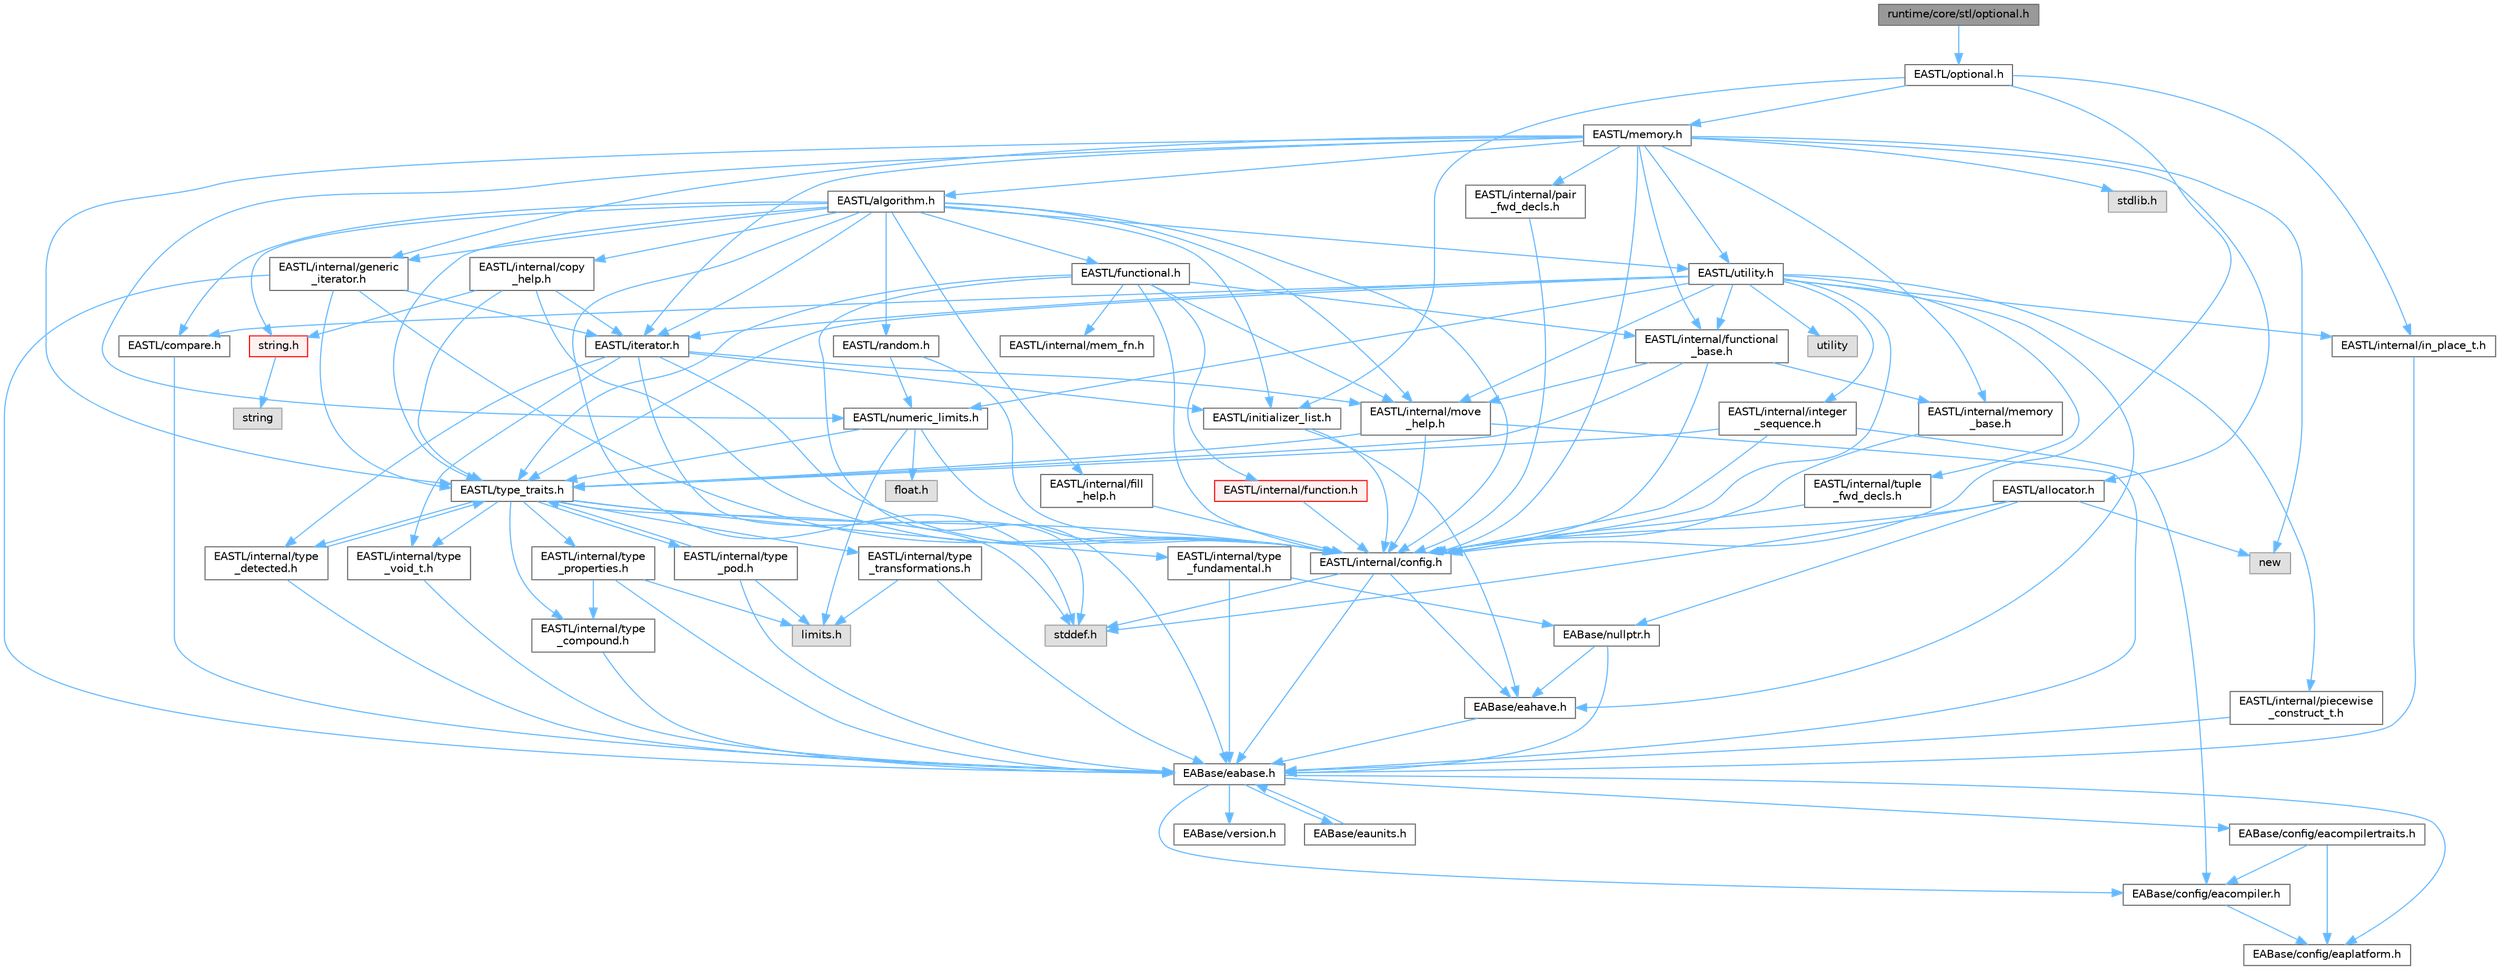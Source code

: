 digraph "runtime/core/stl/optional.h"
{
 // LATEX_PDF_SIZE
  bgcolor="transparent";
  edge [fontname=Helvetica,fontsize=10,labelfontname=Helvetica,labelfontsize=10];
  node [fontname=Helvetica,fontsize=10,shape=box,height=0.2,width=0.4];
  Node1 [id="Node000001",label="runtime/core/stl/optional.h",height=0.2,width=0.4,color="gray40", fillcolor="grey60", style="filled", fontcolor="black",tooltip=" "];
  Node1 -> Node2 [id="edge1_Node000001_Node000002",color="steelblue1",style="solid",tooltip=" "];
  Node2 [id="Node000002",label="EASTL/optional.h",height=0.2,width=0.4,color="grey40", fillcolor="white", style="filled",URL="$_e_a_s_t_l_2include_2_e_a_s_t_l_2optional_8h.html",tooltip=" "];
  Node2 -> Node3 [id="edge2_Node000002_Node000003",color="steelblue1",style="solid",tooltip=" "];
  Node3 [id="Node000003",label="EASTL/internal/config.h",height=0.2,width=0.4,color="grey40", fillcolor="white", style="filled",URL="$config_8h.html",tooltip=" "];
  Node3 -> Node4 [id="edge3_Node000003_Node000004",color="steelblue1",style="solid",tooltip=" "];
  Node4 [id="Node000004",label="EABase/eabase.h",height=0.2,width=0.4,color="grey40", fillcolor="white", style="filled",URL="$eabase_8h.html",tooltip=" "];
  Node4 -> Node5 [id="edge4_Node000004_Node000005",color="steelblue1",style="solid",tooltip=" "];
  Node5 [id="Node000005",label="EABase/config/eacompiler.h",height=0.2,width=0.4,color="grey40", fillcolor="white", style="filled",URL="$eacompiler_8h.html",tooltip=" "];
  Node5 -> Node6 [id="edge5_Node000005_Node000006",color="steelblue1",style="solid",tooltip=" "];
  Node6 [id="Node000006",label="EABase/config/eaplatform.h",height=0.2,width=0.4,color="grey40", fillcolor="white", style="filled",URL="$eaplatform_8h.html",tooltip=" "];
  Node4 -> Node7 [id="edge6_Node000004_Node000007",color="steelblue1",style="solid",tooltip=" "];
  Node7 [id="Node000007",label="EABase/config/eacompilertraits.h",height=0.2,width=0.4,color="grey40", fillcolor="white", style="filled",URL="$eacompilertraits_8h.html",tooltip=" "];
  Node7 -> Node6 [id="edge7_Node000007_Node000006",color="steelblue1",style="solid",tooltip=" "];
  Node7 -> Node5 [id="edge8_Node000007_Node000005",color="steelblue1",style="solid",tooltip=" "];
  Node4 -> Node6 [id="edge9_Node000004_Node000006",color="steelblue1",style="solid",tooltip=" "];
  Node4 -> Node8 [id="edge10_Node000004_Node000008",color="steelblue1",style="solid",tooltip=" "];
  Node8 [id="Node000008",label="EABase/version.h",height=0.2,width=0.4,color="grey40", fillcolor="white", style="filled",URL="$_e_a_s_t_l_2packages_2_e_a_base_2include_2_common_2_e_a_base_2version_8h.html",tooltip=" "];
  Node4 -> Node9 [id="edge11_Node000004_Node000009",color="steelblue1",style="solid",tooltip=" "];
  Node9 [id="Node000009",label="EABase/eaunits.h",height=0.2,width=0.4,color="grey40", fillcolor="white", style="filled",URL="$eaunits_8h.html",tooltip=" "];
  Node9 -> Node4 [id="edge12_Node000009_Node000004",color="steelblue1",style="solid",tooltip=" "];
  Node3 -> Node10 [id="edge13_Node000003_Node000010",color="steelblue1",style="solid",tooltip=" "];
  Node10 [id="Node000010",label="EABase/eahave.h",height=0.2,width=0.4,color="grey40", fillcolor="white", style="filled",URL="$eahave_8h.html",tooltip=" "];
  Node10 -> Node4 [id="edge14_Node000010_Node000004",color="steelblue1",style="solid",tooltip=" "];
  Node3 -> Node11 [id="edge15_Node000003_Node000011",color="steelblue1",style="solid",tooltip=" "];
  Node11 [id="Node000011",label="stddef.h",height=0.2,width=0.4,color="grey60", fillcolor="#E0E0E0", style="filled",tooltip=" "];
  Node2 -> Node12 [id="edge16_Node000002_Node000012",color="steelblue1",style="solid",tooltip=" "];
  Node12 [id="Node000012",label="EASTL/initializer_list.h",height=0.2,width=0.4,color="grey40", fillcolor="white", style="filled",URL="$initializer__list_8h.html",tooltip=" "];
  Node12 -> Node3 [id="edge17_Node000012_Node000003",color="steelblue1",style="solid",tooltip=" "];
  Node12 -> Node10 [id="edge18_Node000012_Node000010",color="steelblue1",style="solid",tooltip=" "];
  Node2 -> Node13 [id="edge19_Node000002_Node000013",color="steelblue1",style="solid",tooltip=" "];
  Node13 [id="Node000013",label="EASTL/memory.h",height=0.2,width=0.4,color="grey40", fillcolor="white", style="filled",URL="$_e_a_s_t_l_2include_2_e_a_s_t_l_2memory_8h.html",tooltip=" "];
  Node13 -> Node3 [id="edge20_Node000013_Node000003",color="steelblue1",style="solid",tooltip=" "];
  Node13 -> Node14 [id="edge21_Node000013_Node000014",color="steelblue1",style="solid",tooltip=" "];
  Node14 [id="Node000014",label="EASTL/internal/memory\l_base.h",height=0.2,width=0.4,color="grey40", fillcolor="white", style="filled",URL="$memory__base_8h.html",tooltip=" "];
  Node14 -> Node3 [id="edge22_Node000014_Node000003",color="steelblue1",style="solid",tooltip=" "];
  Node13 -> Node15 [id="edge23_Node000013_Node000015",color="steelblue1",style="solid",tooltip=" "];
  Node15 [id="Node000015",label="EASTL/internal/generic\l_iterator.h",height=0.2,width=0.4,color="grey40", fillcolor="white", style="filled",URL="$generic__iterator_8h.html",tooltip=" "];
  Node15 -> Node4 [id="edge24_Node000015_Node000004",color="steelblue1",style="solid",tooltip=" "];
  Node15 -> Node3 [id="edge25_Node000015_Node000003",color="steelblue1",style="solid",tooltip=" "];
  Node15 -> Node16 [id="edge26_Node000015_Node000016",color="steelblue1",style="solid",tooltip=" "];
  Node16 [id="Node000016",label="EASTL/iterator.h",height=0.2,width=0.4,color="grey40", fillcolor="white", style="filled",URL="$_e_a_s_t_l_2include_2_e_a_s_t_l_2iterator_8h.html",tooltip=" "];
  Node16 -> Node3 [id="edge27_Node000016_Node000003",color="steelblue1",style="solid",tooltip=" "];
  Node16 -> Node17 [id="edge28_Node000016_Node000017",color="steelblue1",style="solid",tooltip=" "];
  Node17 [id="Node000017",label="EASTL/internal/move\l_help.h",height=0.2,width=0.4,color="grey40", fillcolor="white", style="filled",URL="$move__help_8h.html",tooltip=" "];
  Node17 -> Node4 [id="edge29_Node000017_Node000004",color="steelblue1",style="solid",tooltip=" "];
  Node17 -> Node3 [id="edge30_Node000017_Node000003",color="steelblue1",style="solid",tooltip=" "];
  Node17 -> Node18 [id="edge31_Node000017_Node000018",color="steelblue1",style="solid",tooltip=" "];
  Node18 [id="Node000018",label="EASTL/type_traits.h",height=0.2,width=0.4,color="grey40", fillcolor="white", style="filled",URL="$_e_a_s_t_l_2include_2_e_a_s_t_l_2type__traits_8h.html",tooltip=" "];
  Node18 -> Node3 [id="edge32_Node000018_Node000003",color="steelblue1",style="solid",tooltip=" "];
  Node18 -> Node11 [id="edge33_Node000018_Node000011",color="steelblue1",style="solid",tooltip=" "];
  Node18 -> Node19 [id="edge34_Node000018_Node000019",color="steelblue1",style="solid",tooltip=" "];
  Node19 [id="Node000019",label="EASTL/internal/type\l_fundamental.h",height=0.2,width=0.4,color="grey40", fillcolor="white", style="filled",URL="$type__fundamental_8h.html",tooltip=" "];
  Node19 -> Node4 [id="edge35_Node000019_Node000004",color="steelblue1",style="solid",tooltip=" "];
  Node19 -> Node20 [id="edge36_Node000019_Node000020",color="steelblue1",style="solid",tooltip=" "];
  Node20 [id="Node000020",label="EABase/nullptr.h",height=0.2,width=0.4,color="grey40", fillcolor="white", style="filled",URL="$nullptr_8h.html",tooltip=" "];
  Node20 -> Node4 [id="edge37_Node000020_Node000004",color="steelblue1",style="solid",tooltip=" "];
  Node20 -> Node10 [id="edge38_Node000020_Node000010",color="steelblue1",style="solid",tooltip=" "];
  Node18 -> Node21 [id="edge39_Node000018_Node000021",color="steelblue1",style="solid",tooltip=" "];
  Node21 [id="Node000021",label="EASTL/internal/type\l_transformations.h",height=0.2,width=0.4,color="grey40", fillcolor="white", style="filled",URL="$type__transformations_8h.html",tooltip=" "];
  Node21 -> Node4 [id="edge40_Node000021_Node000004",color="steelblue1",style="solid",tooltip=" "];
  Node21 -> Node22 [id="edge41_Node000021_Node000022",color="steelblue1",style="solid",tooltip=" "];
  Node22 [id="Node000022",label="limits.h",height=0.2,width=0.4,color="grey60", fillcolor="#E0E0E0", style="filled",tooltip=" "];
  Node18 -> Node23 [id="edge42_Node000018_Node000023",color="steelblue1",style="solid",tooltip=" "];
  Node23 [id="Node000023",label="EASTL/internal/type\l_void_t.h",height=0.2,width=0.4,color="grey40", fillcolor="white", style="filled",URL="$type__void__t_8h.html",tooltip=" "];
  Node23 -> Node4 [id="edge43_Node000023_Node000004",color="steelblue1",style="solid",tooltip=" "];
  Node18 -> Node24 [id="edge44_Node000018_Node000024",color="steelblue1",style="solid",tooltip=" "];
  Node24 [id="Node000024",label="EASTL/internal/type\l_properties.h",height=0.2,width=0.4,color="grey40", fillcolor="white", style="filled",URL="$type__properties_8h.html",tooltip=" "];
  Node24 -> Node4 [id="edge45_Node000024_Node000004",color="steelblue1",style="solid",tooltip=" "];
  Node24 -> Node22 [id="edge46_Node000024_Node000022",color="steelblue1",style="solid",tooltip=" "];
  Node24 -> Node25 [id="edge47_Node000024_Node000025",color="steelblue1",style="solid",tooltip=" "];
  Node25 [id="Node000025",label="EASTL/internal/type\l_compound.h",height=0.2,width=0.4,color="grey40", fillcolor="white", style="filled",URL="$type__compound_8h.html",tooltip=" "];
  Node25 -> Node4 [id="edge48_Node000025_Node000004",color="steelblue1",style="solid",tooltip=" "];
  Node18 -> Node25 [id="edge49_Node000018_Node000025",color="steelblue1",style="solid",tooltip=" "];
  Node18 -> Node26 [id="edge50_Node000018_Node000026",color="steelblue1",style="solid",tooltip=" "];
  Node26 [id="Node000026",label="EASTL/internal/type\l_pod.h",height=0.2,width=0.4,color="grey40", fillcolor="white", style="filled",URL="$type__pod_8h.html",tooltip=" "];
  Node26 -> Node4 [id="edge51_Node000026_Node000004",color="steelblue1",style="solid",tooltip=" "];
  Node26 -> Node22 [id="edge52_Node000026_Node000022",color="steelblue1",style="solid",tooltip=" "];
  Node26 -> Node18 [id="edge53_Node000026_Node000018",color="steelblue1",style="solid",tooltip=" "];
  Node18 -> Node27 [id="edge54_Node000018_Node000027",color="steelblue1",style="solid",tooltip=" "];
  Node27 [id="Node000027",label="EASTL/internal/type\l_detected.h",height=0.2,width=0.4,color="grey40", fillcolor="white", style="filled",URL="$type__detected_8h.html",tooltip=" "];
  Node27 -> Node4 [id="edge55_Node000027_Node000004",color="steelblue1",style="solid",tooltip=" "];
  Node27 -> Node18 [id="edge56_Node000027_Node000018",color="steelblue1",style="solid",tooltip=" "];
  Node16 -> Node27 [id="edge57_Node000016_Node000027",color="steelblue1",style="solid",tooltip=" "];
  Node16 -> Node23 [id="edge58_Node000016_Node000023",color="steelblue1",style="solid",tooltip=" "];
  Node16 -> Node12 [id="edge59_Node000016_Node000012",color="steelblue1",style="solid",tooltip=" "];
  Node16 -> Node11 [id="edge60_Node000016_Node000011",color="steelblue1",style="solid",tooltip=" "];
  Node15 -> Node18 [id="edge61_Node000015_Node000018",color="steelblue1",style="solid",tooltip=" "];
  Node13 -> Node28 [id="edge62_Node000013_Node000028",color="steelblue1",style="solid",tooltip=" "];
  Node28 [id="Node000028",label="EASTL/internal/pair\l_fwd_decls.h",height=0.2,width=0.4,color="grey40", fillcolor="white", style="filled",URL="$pair__fwd__decls_8h.html",tooltip=" "];
  Node28 -> Node3 [id="edge63_Node000028_Node000003",color="steelblue1",style="solid",tooltip=" "];
  Node13 -> Node29 [id="edge64_Node000013_Node000029",color="steelblue1",style="solid",tooltip=" "];
  Node29 [id="Node000029",label="EASTL/internal/functional\l_base.h",height=0.2,width=0.4,color="grey40", fillcolor="white", style="filled",URL="$functional__base_8h.html",tooltip=" "];
  Node29 -> Node3 [id="edge65_Node000029_Node000003",color="steelblue1",style="solid",tooltip=" "];
  Node29 -> Node14 [id="edge66_Node000029_Node000014",color="steelblue1",style="solid",tooltip=" "];
  Node29 -> Node17 [id="edge67_Node000029_Node000017",color="steelblue1",style="solid",tooltip=" "];
  Node29 -> Node18 [id="edge68_Node000029_Node000018",color="steelblue1",style="solid",tooltip=" "];
  Node13 -> Node30 [id="edge69_Node000013_Node000030",color="steelblue1",style="solid",tooltip=" "];
  Node30 [id="Node000030",label="EASTL/algorithm.h",height=0.2,width=0.4,color="grey40", fillcolor="white", style="filled",URL="$_e_a_s_t_l_2include_2_e_a_s_t_l_2algorithm_8h.html",tooltip=" "];
  Node30 -> Node3 [id="edge70_Node000030_Node000003",color="steelblue1",style="solid",tooltip=" "];
  Node30 -> Node18 [id="edge71_Node000030_Node000018",color="steelblue1",style="solid",tooltip=" "];
  Node30 -> Node17 [id="edge72_Node000030_Node000017",color="steelblue1",style="solid",tooltip=" "];
  Node30 -> Node31 [id="edge73_Node000030_Node000031",color="steelblue1",style="solid",tooltip=" "];
  Node31 [id="Node000031",label="EASTL/internal/copy\l_help.h",height=0.2,width=0.4,color="grey40", fillcolor="white", style="filled",URL="$copy__help_8h.html",tooltip=" "];
  Node31 -> Node3 [id="edge74_Node000031_Node000003",color="steelblue1",style="solid",tooltip=" "];
  Node31 -> Node18 [id="edge75_Node000031_Node000018",color="steelblue1",style="solid",tooltip=" "];
  Node31 -> Node16 [id="edge76_Node000031_Node000016",color="steelblue1",style="solid",tooltip=" "];
  Node31 -> Node32 [id="edge77_Node000031_Node000032",color="steelblue1",style="solid",tooltip=" "];
  Node32 [id="Node000032",label="string.h",height=0.2,width=0.4,color="red", fillcolor="#FFF0F0", style="filled",URL="$string_8h.html",tooltip=" "];
  Node32 -> Node33 [id="edge78_Node000032_Node000033",color="steelblue1",style="solid",tooltip=" "];
  Node33 [id="Node000033",label="string",height=0.2,width=0.4,color="grey60", fillcolor="#E0E0E0", style="filled",tooltip=" "];
  Node30 -> Node149 [id="edge79_Node000030_Node000149",color="steelblue1",style="solid",tooltip=" "];
  Node149 [id="Node000149",label="EASTL/internal/fill\l_help.h",height=0.2,width=0.4,color="grey40", fillcolor="white", style="filled",URL="$fill__help_8h.html",tooltip=" "];
  Node149 -> Node3 [id="edge80_Node000149_Node000003",color="steelblue1",style="solid",tooltip=" "];
  Node30 -> Node12 [id="edge81_Node000030_Node000012",color="steelblue1",style="solid",tooltip=" "];
  Node30 -> Node16 [id="edge82_Node000030_Node000016",color="steelblue1",style="solid",tooltip=" "];
  Node30 -> Node49 [id="edge83_Node000030_Node000049",color="steelblue1",style="solid",tooltip=" "];
  Node49 [id="Node000049",label="EASTL/functional.h",height=0.2,width=0.4,color="grey40", fillcolor="white", style="filled",URL="$_e_a_s_t_l_2include_2_e_a_s_t_l_2functional_8h.html",tooltip=" "];
  Node49 -> Node4 [id="edge84_Node000049_Node000004",color="steelblue1",style="solid",tooltip=" "];
  Node49 -> Node3 [id="edge85_Node000049_Node000003",color="steelblue1",style="solid",tooltip=" "];
  Node49 -> Node17 [id="edge86_Node000049_Node000017",color="steelblue1",style="solid",tooltip=" "];
  Node49 -> Node18 [id="edge87_Node000049_Node000018",color="steelblue1",style="solid",tooltip=" "];
  Node49 -> Node29 [id="edge88_Node000049_Node000029",color="steelblue1",style="solid",tooltip=" "];
  Node49 -> Node50 [id="edge89_Node000049_Node000050",color="steelblue1",style="solid",tooltip=" "];
  Node50 [id="Node000050",label="EASTL/internal/mem_fn.h",height=0.2,width=0.4,color="grey40", fillcolor="white", style="filled",URL="$mem__fn_8h.html",tooltip=" "];
  Node49 -> Node51 [id="edge90_Node000049_Node000051",color="steelblue1",style="solid",tooltip=" "];
  Node51 [id="Node000051",label="EASTL/internal/function.h",height=0.2,width=0.4,color="red", fillcolor="#FFF0F0", style="filled",URL="$_e_a_s_t_l_2include_2_e_a_s_t_l_2internal_2function_8h.html",tooltip=" "];
  Node51 -> Node3 [id="edge91_Node000051_Node000003",color="steelblue1",style="solid",tooltip=" "];
  Node30 -> Node55 [id="edge92_Node000030_Node000055",color="steelblue1",style="solid",tooltip=" "];
  Node55 [id="Node000055",label="EASTL/utility.h",height=0.2,width=0.4,color="grey40", fillcolor="white", style="filled",URL="$_e_a_s_t_l_2include_2_e_a_s_t_l_2utility_8h.html",tooltip=" "];
  Node55 -> Node3 [id="edge93_Node000055_Node000003",color="steelblue1",style="solid",tooltip=" "];
  Node55 -> Node18 [id="edge94_Node000055_Node000018",color="steelblue1",style="solid",tooltip=" "];
  Node55 -> Node16 [id="edge95_Node000055_Node000016",color="steelblue1",style="solid",tooltip=" "];
  Node55 -> Node56 [id="edge96_Node000055_Node000056",color="steelblue1",style="solid",tooltip=" "];
  Node56 [id="Node000056",label="EASTL/numeric_limits.h",height=0.2,width=0.4,color="grey40", fillcolor="white", style="filled",URL="$numeric__limits_8h.html",tooltip=" "];
  Node56 -> Node3 [id="edge97_Node000056_Node000003",color="steelblue1",style="solid",tooltip=" "];
  Node56 -> Node18 [id="edge98_Node000056_Node000018",color="steelblue1",style="solid",tooltip=" "];
  Node56 -> Node22 [id="edge99_Node000056_Node000022",color="steelblue1",style="solid",tooltip=" "];
  Node56 -> Node57 [id="edge100_Node000056_Node000057",color="steelblue1",style="solid",tooltip=" "];
  Node57 [id="Node000057",label="float.h",height=0.2,width=0.4,color="grey60", fillcolor="#E0E0E0", style="filled",tooltip=" "];
  Node55 -> Node58 [id="edge101_Node000055_Node000058",color="steelblue1",style="solid",tooltip=" "];
  Node58 [id="Node000058",label="EASTL/compare.h",height=0.2,width=0.4,color="grey40", fillcolor="white", style="filled",URL="$compare_8h.html",tooltip=" "];
  Node58 -> Node4 [id="edge102_Node000058_Node000004",color="steelblue1",style="solid",tooltip=" "];
  Node55 -> Node29 [id="edge103_Node000055_Node000029",color="steelblue1",style="solid",tooltip=" "];
  Node55 -> Node17 [id="edge104_Node000055_Node000017",color="steelblue1",style="solid",tooltip=" "];
  Node55 -> Node10 [id="edge105_Node000055_Node000010",color="steelblue1",style="solid",tooltip=" "];
  Node55 -> Node59 [id="edge106_Node000055_Node000059",color="steelblue1",style="solid",tooltip=" "];
  Node59 [id="Node000059",label="EASTL/internal/integer\l_sequence.h",height=0.2,width=0.4,color="grey40", fillcolor="white", style="filled",URL="$integer__sequence_8h.html",tooltip=" "];
  Node59 -> Node5 [id="edge107_Node000059_Node000005",color="steelblue1",style="solid",tooltip=" "];
  Node59 -> Node3 [id="edge108_Node000059_Node000003",color="steelblue1",style="solid",tooltip=" "];
  Node59 -> Node18 [id="edge109_Node000059_Node000018",color="steelblue1",style="solid",tooltip=" "];
  Node55 -> Node60 [id="edge110_Node000055_Node000060",color="steelblue1",style="solid",tooltip=" "];
  Node60 [id="Node000060",label="EASTL/internal/tuple\l_fwd_decls.h",height=0.2,width=0.4,color="grey40", fillcolor="white", style="filled",URL="$tuple__fwd__decls_8h.html",tooltip=" "];
  Node60 -> Node3 [id="edge111_Node000060_Node000003",color="steelblue1",style="solid",tooltip=" "];
  Node55 -> Node61 [id="edge112_Node000055_Node000061",color="steelblue1",style="solid",tooltip=" "];
  Node61 [id="Node000061",label="EASTL/internal/in_place_t.h",height=0.2,width=0.4,color="grey40", fillcolor="white", style="filled",URL="$in__place__t_8h.html",tooltip=" "];
  Node61 -> Node4 [id="edge113_Node000061_Node000004",color="steelblue1",style="solid",tooltip=" "];
  Node55 -> Node62 [id="edge114_Node000055_Node000062",color="steelblue1",style="solid",tooltip=" "];
  Node62 [id="Node000062",label="EASTL/internal/piecewise\l_construct_t.h",height=0.2,width=0.4,color="grey40", fillcolor="white", style="filled",URL="$piecewise__construct__t_8h.html",tooltip=" "];
  Node62 -> Node4 [id="edge115_Node000062_Node000004",color="steelblue1",style="solid",tooltip=" "];
  Node55 -> Node63 [id="edge116_Node000055_Node000063",color="steelblue1",style="solid",tooltip=" "];
  Node63 [id="Node000063",label="utility",height=0.2,width=0.4,color="grey60", fillcolor="#E0E0E0", style="filled",tooltip=" "];
  Node30 -> Node15 [id="edge117_Node000030_Node000015",color="steelblue1",style="solid",tooltip=" "];
  Node30 -> Node150 [id="edge118_Node000030_Node000150",color="steelblue1",style="solid",tooltip=" "];
  Node150 [id="Node000150",label="EASTL/random.h",height=0.2,width=0.4,color="grey40", fillcolor="white", style="filled",URL="$random_8h.html",tooltip=" "];
  Node150 -> Node3 [id="edge119_Node000150_Node000003",color="steelblue1",style="solid",tooltip=" "];
  Node150 -> Node56 [id="edge120_Node000150_Node000056",color="steelblue1",style="solid",tooltip=" "];
  Node30 -> Node58 [id="edge121_Node000030_Node000058",color="steelblue1",style="solid",tooltip=" "];
  Node30 -> Node11 [id="edge122_Node000030_Node000011",color="steelblue1",style="solid",tooltip=" "];
  Node30 -> Node32 [id="edge123_Node000030_Node000032",color="steelblue1",style="solid",tooltip=" "];
  Node13 -> Node18 [id="edge124_Node000013_Node000018",color="steelblue1",style="solid",tooltip=" "];
  Node13 -> Node53 [id="edge125_Node000013_Node000053",color="steelblue1",style="solid",tooltip=" "];
  Node53 [id="Node000053",label="EASTL/allocator.h",height=0.2,width=0.4,color="grey40", fillcolor="white", style="filled",URL="$allocator_8h.html",tooltip=" "];
  Node53 -> Node3 [id="edge126_Node000053_Node000003",color="steelblue1",style="solid",tooltip=" "];
  Node53 -> Node20 [id="edge127_Node000053_Node000020",color="steelblue1",style="solid",tooltip=" "];
  Node53 -> Node11 [id="edge128_Node000053_Node000011",color="steelblue1",style="solid",tooltip=" "];
  Node53 -> Node45 [id="edge129_Node000053_Node000045",color="steelblue1",style="solid",tooltip=" "];
  Node45 [id="Node000045",label="new",height=0.2,width=0.4,color="grey60", fillcolor="#E0E0E0", style="filled",tooltip=" "];
  Node13 -> Node16 [id="edge130_Node000013_Node000016",color="steelblue1",style="solid",tooltip=" "];
  Node13 -> Node55 [id="edge131_Node000013_Node000055",color="steelblue1",style="solid",tooltip=" "];
  Node13 -> Node56 [id="edge132_Node000013_Node000056",color="steelblue1",style="solid",tooltip=" "];
  Node13 -> Node151 [id="edge133_Node000013_Node000151",color="steelblue1",style="solid",tooltip=" "];
  Node151 [id="Node000151",label="stdlib.h",height=0.2,width=0.4,color="grey60", fillcolor="#E0E0E0", style="filled",tooltip=" "];
  Node13 -> Node45 [id="edge134_Node000013_Node000045",color="steelblue1",style="solid",tooltip=" "];
  Node2 -> Node61 [id="edge135_Node000002_Node000061",color="steelblue1",style="solid",tooltip=" "];
}
